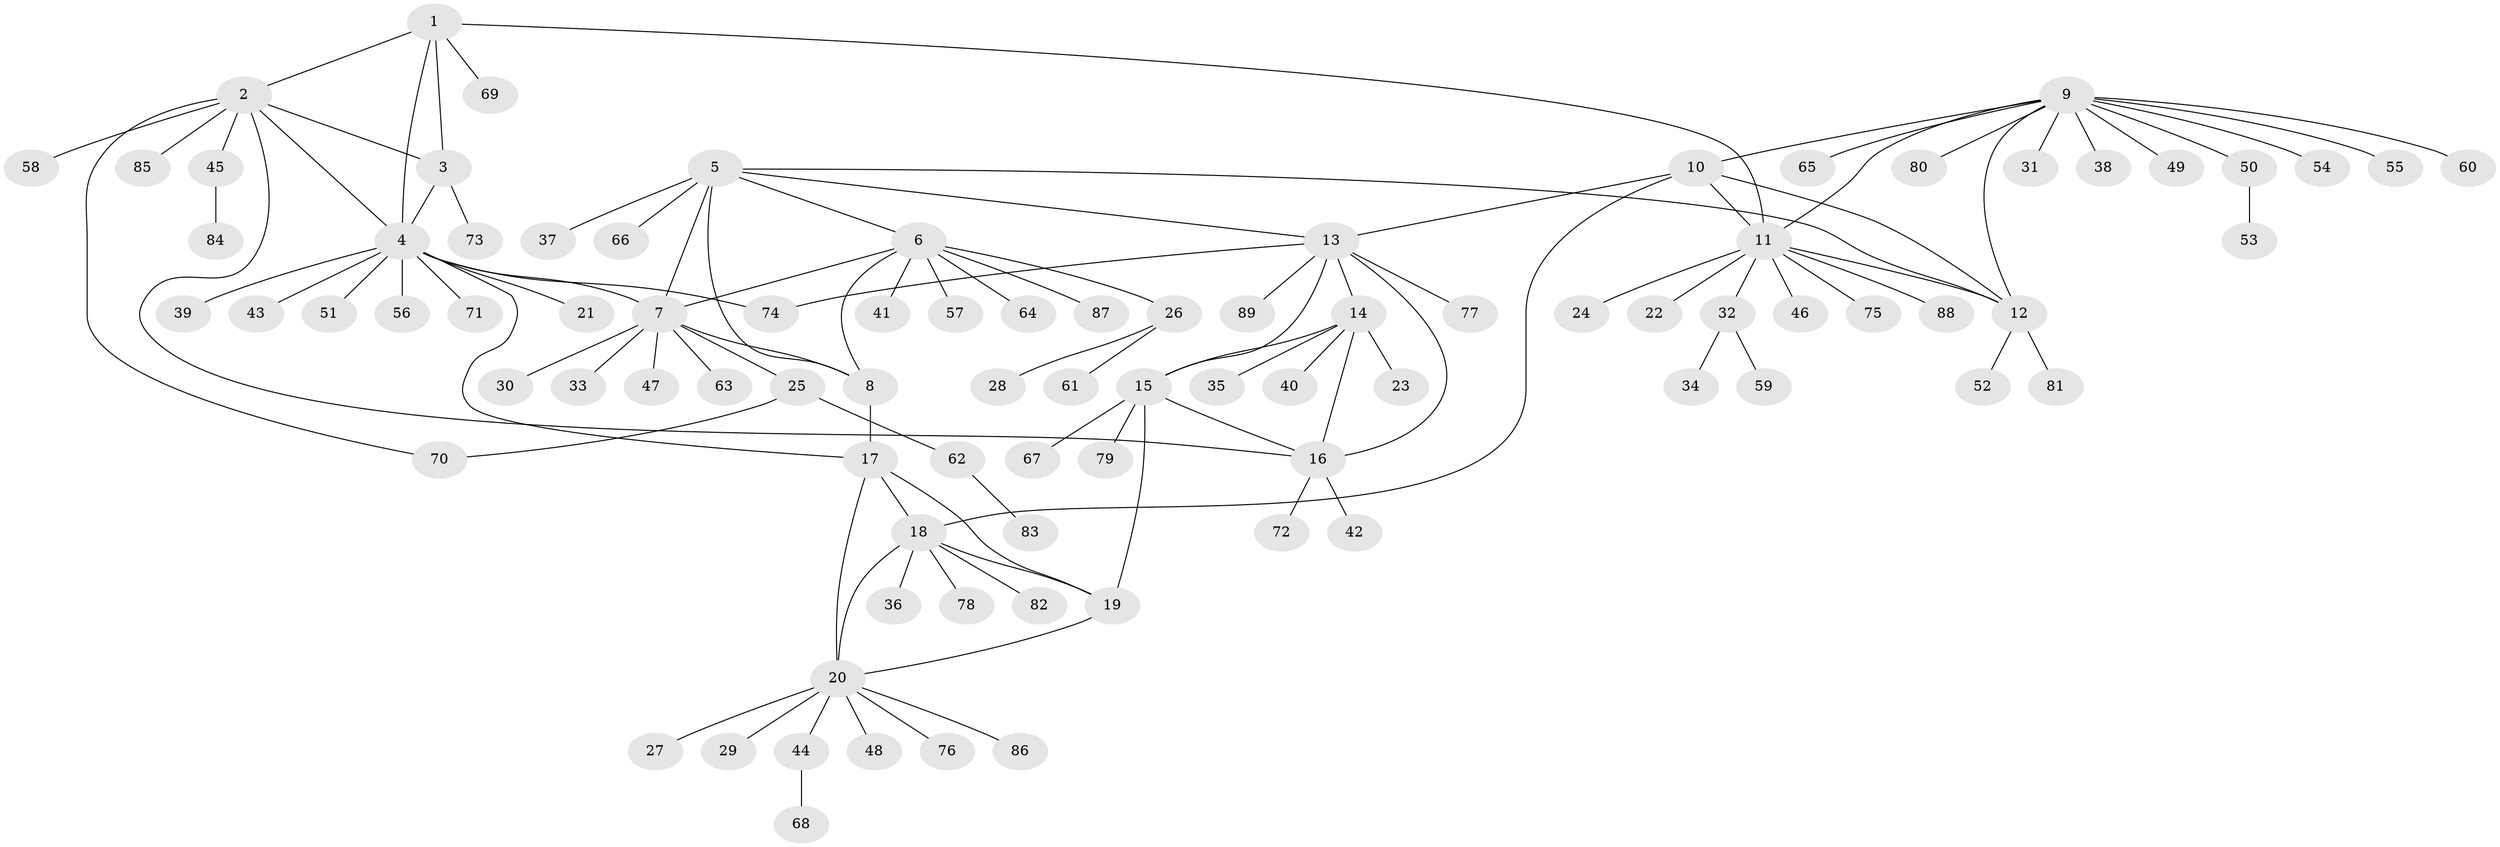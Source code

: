 // coarse degree distribution, {4: 0.04477611940298507, 8: 0.029850746268656716, 3: 0.029850746268656716, 11: 0.04477611940298507, 6: 0.014925373134328358, 7: 0.029850746268656716, 5: 0.07462686567164178, 9: 0.014925373134328358, 1: 0.6716417910447762, 2: 0.04477611940298507}
// Generated by graph-tools (version 1.1) at 2025/24/03/03/25 07:24:17]
// undirected, 89 vertices, 111 edges
graph export_dot {
graph [start="1"]
  node [color=gray90,style=filled];
  1;
  2;
  3;
  4;
  5;
  6;
  7;
  8;
  9;
  10;
  11;
  12;
  13;
  14;
  15;
  16;
  17;
  18;
  19;
  20;
  21;
  22;
  23;
  24;
  25;
  26;
  27;
  28;
  29;
  30;
  31;
  32;
  33;
  34;
  35;
  36;
  37;
  38;
  39;
  40;
  41;
  42;
  43;
  44;
  45;
  46;
  47;
  48;
  49;
  50;
  51;
  52;
  53;
  54;
  55;
  56;
  57;
  58;
  59;
  60;
  61;
  62;
  63;
  64;
  65;
  66;
  67;
  68;
  69;
  70;
  71;
  72;
  73;
  74;
  75;
  76;
  77;
  78;
  79;
  80;
  81;
  82;
  83;
  84;
  85;
  86;
  87;
  88;
  89;
  1 -- 2;
  1 -- 3;
  1 -- 4;
  1 -- 11;
  1 -- 69;
  2 -- 3;
  2 -- 4;
  2 -- 16;
  2 -- 45;
  2 -- 58;
  2 -- 70;
  2 -- 85;
  3 -- 4;
  3 -- 73;
  4 -- 7;
  4 -- 17;
  4 -- 21;
  4 -- 39;
  4 -- 43;
  4 -- 51;
  4 -- 56;
  4 -- 71;
  4 -- 74;
  5 -- 6;
  5 -- 7;
  5 -- 8;
  5 -- 12;
  5 -- 13;
  5 -- 37;
  5 -- 66;
  6 -- 7;
  6 -- 8;
  6 -- 26;
  6 -- 41;
  6 -- 57;
  6 -- 64;
  6 -- 87;
  7 -- 8;
  7 -- 25;
  7 -- 30;
  7 -- 33;
  7 -- 47;
  7 -- 63;
  8 -- 17;
  9 -- 10;
  9 -- 11;
  9 -- 12;
  9 -- 31;
  9 -- 38;
  9 -- 49;
  9 -- 50;
  9 -- 54;
  9 -- 55;
  9 -- 60;
  9 -- 65;
  9 -- 80;
  10 -- 11;
  10 -- 12;
  10 -- 13;
  10 -- 18;
  11 -- 12;
  11 -- 22;
  11 -- 24;
  11 -- 32;
  11 -- 46;
  11 -- 75;
  11 -- 88;
  12 -- 52;
  12 -- 81;
  13 -- 14;
  13 -- 15;
  13 -- 16;
  13 -- 74;
  13 -- 77;
  13 -- 89;
  14 -- 15;
  14 -- 16;
  14 -- 23;
  14 -- 35;
  14 -- 40;
  15 -- 16;
  15 -- 19;
  15 -- 67;
  15 -- 79;
  16 -- 42;
  16 -- 72;
  17 -- 18;
  17 -- 19;
  17 -- 20;
  18 -- 19;
  18 -- 20;
  18 -- 36;
  18 -- 78;
  18 -- 82;
  19 -- 20;
  20 -- 27;
  20 -- 29;
  20 -- 44;
  20 -- 48;
  20 -- 76;
  20 -- 86;
  25 -- 62;
  25 -- 70;
  26 -- 28;
  26 -- 61;
  32 -- 34;
  32 -- 59;
  44 -- 68;
  45 -- 84;
  50 -- 53;
  62 -- 83;
}
